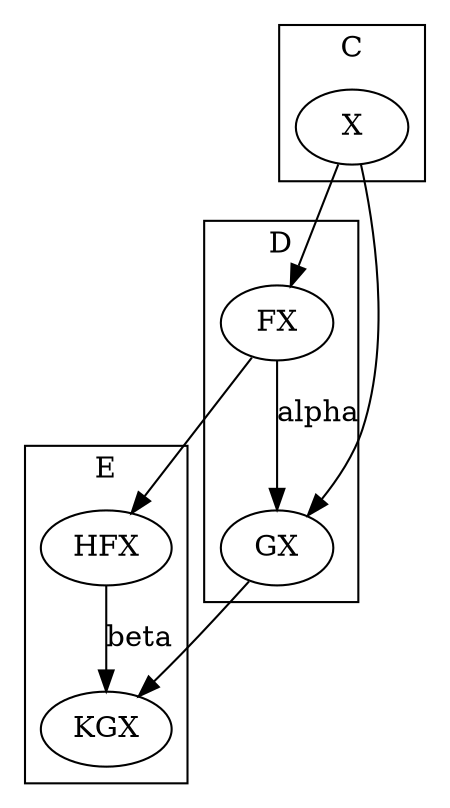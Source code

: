digraph hc {
  subgraph cluster_C {
    label = "C";
    X;
  }
  subgraph cluster_D {
    label = "D";
    FX;
    GX;
    FX -> GX [label = "alpha"]
  }
  subgraph cluster_E {
    label = "E";
    HFX -> KGX [label = "beta"];
  }
  X -> FX;
  X -> GX;
  FX -> HFX;
  GX -> KGX;
}
